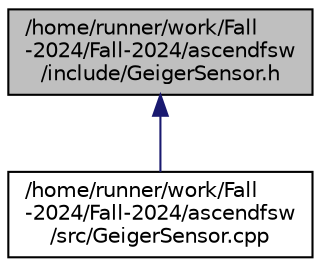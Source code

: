 digraph "/home/runner/work/Fall-2024/Fall-2024/ascendfsw/include/GeigerSensor.h"
{
 // INTERACTIVE_SVG=YES
 // LATEX_PDF_SIZE
  bgcolor="transparent";
  edge [fontname="Helvetica",fontsize="10",labelfontname="Helvetica",labelfontsize="10"];
  node [fontname="Helvetica",fontsize="10",shape=record];
  Node1 [label="/home/runner/work/Fall\l-2024/Fall-2024/ascendfsw\l/include/GeigerSensor.h",height=0.2,width=0.4,color="black", fillcolor="grey75", style="filled", fontcolor="black",tooltip=" "];
  Node1 -> Node2 [dir="back",color="midnightblue",fontsize="10",style="solid",fontname="Helvetica"];
  Node2 [label="/home/runner/work/Fall\l-2024/Fall-2024/ascendfsw\l/src/GeigerSensor.cpp",height=0.2,width=0.4,color="black",URL="$GeigerSensor_8cpp.html",tooltip=" "];
}
